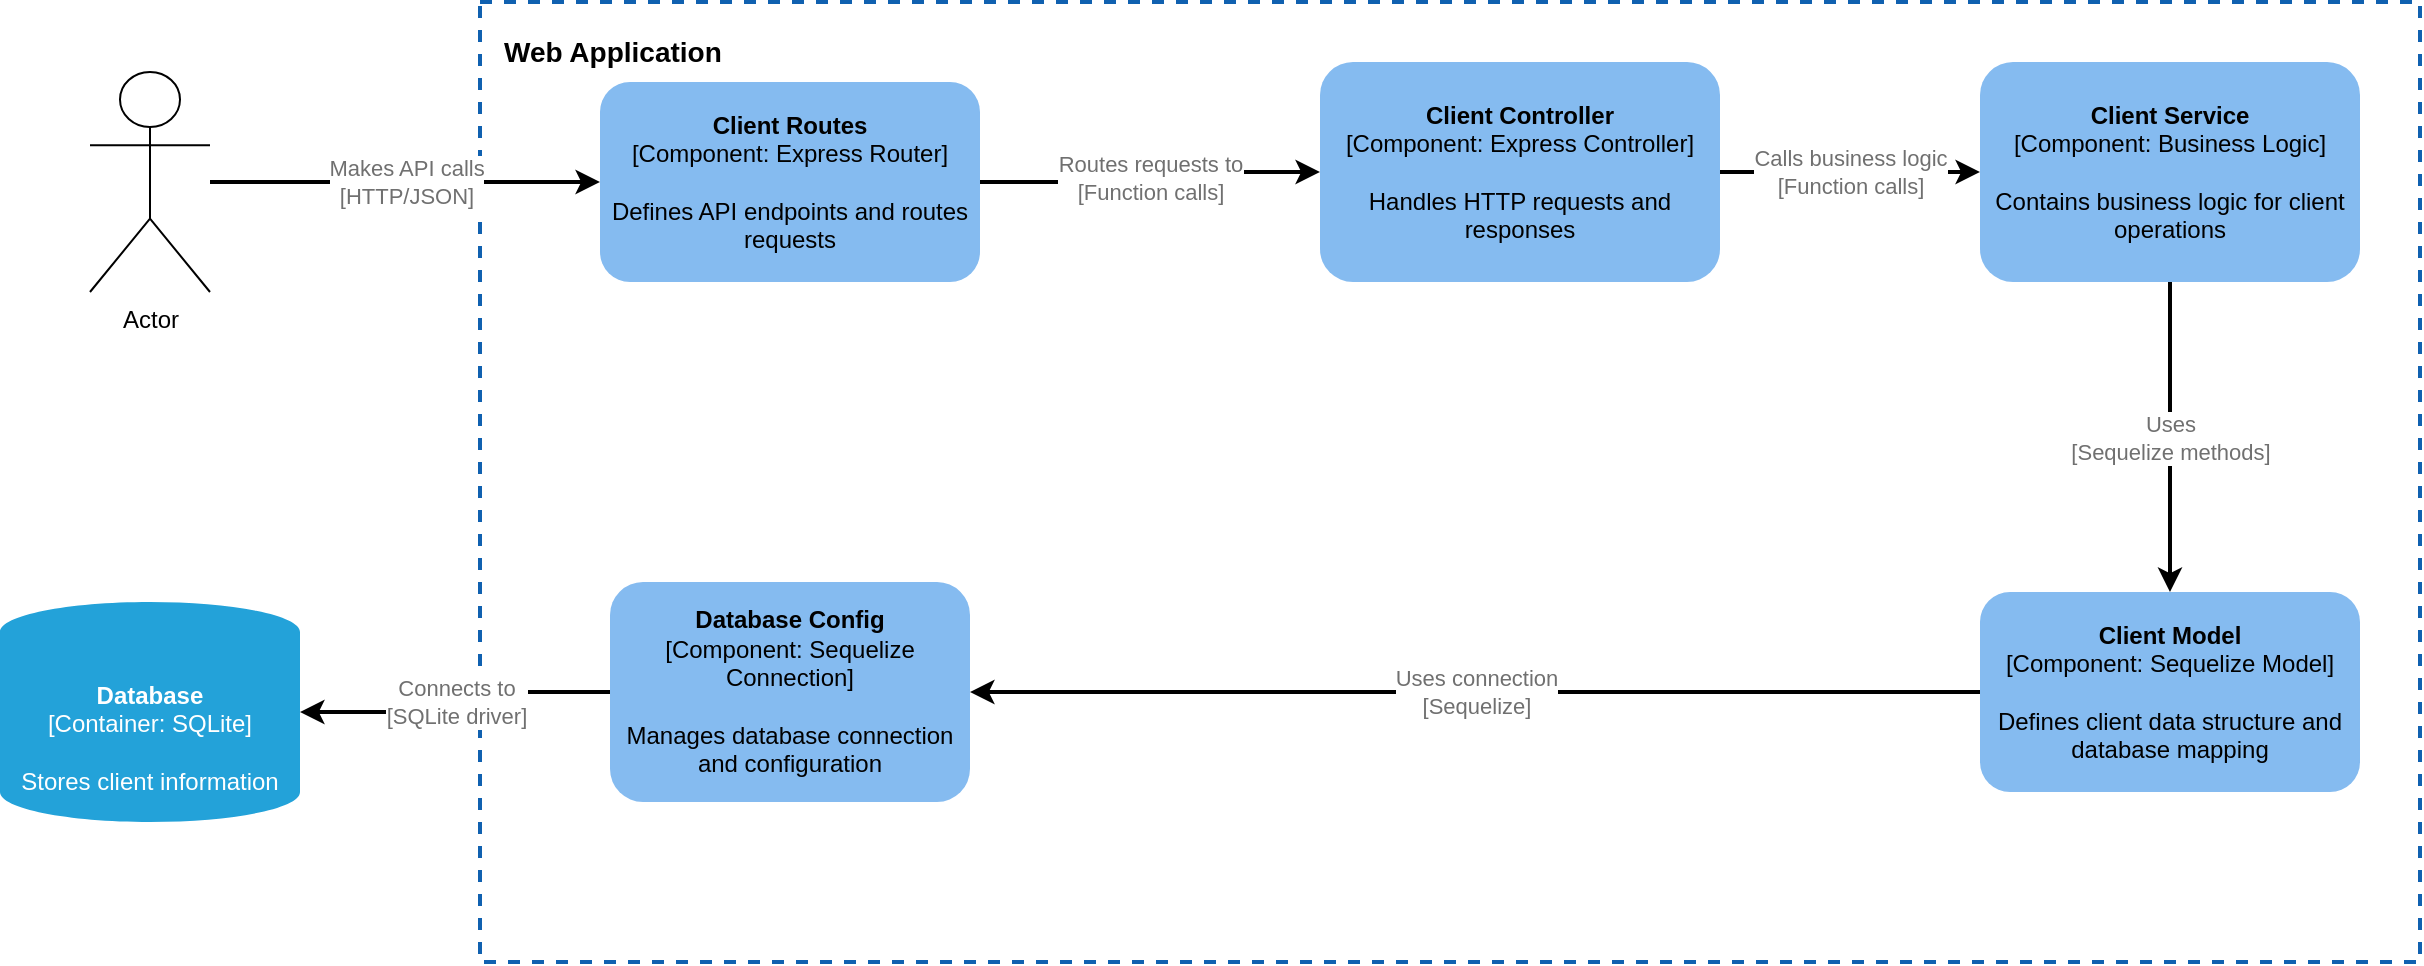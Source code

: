 <mxfile version="27.1.4">
  <diagram name="C4-Level3-Component" id="c4acf3e9-155e-7222-9cf6-157b1a14988f">
    <mxGraphModel dx="1809" dy="1110" grid="1" gridSize="10" guides="1" tooltips="1" connect="1" arrows="1" fold="1" page="1" pageScale="1" pageWidth="1169" pageHeight="827" math="0" shadow="0">
      <root>
        <mxCell id="0" />
        <mxCell id="1" parent="0" />
        <mxCell id="webAppBoundary" value="Web Application" style="fillColor=none;strokeColor=#1061B0;strokeWidth=2;dashed=1;align=left;verticalAlign=top;fontStyle=1;fontSize=14;spacingLeft=10;spacingTop=10;" parent="1" vertex="1">
          <mxGeometry x="280" y="80" width="970" height="480" as="geometry" />
        </mxCell>
        <mxCell id="router" value="&lt;b&gt;Client Routes&lt;/b&gt;&lt;br&gt;[Component: Express Router]&lt;br&gt;&lt;br&gt;Defines API endpoints and routes requests" style="rounded=1;whiteSpace=wrap;html=1;fillColor=#85BBF0;strokeColor=none;fontColor=#000000;align=center;verticalAlign=middle;" parent="1" vertex="1">
          <mxGeometry x="340" y="120" width="190" height="100" as="geometry" />
        </mxCell>
        <mxCell id="controller" value="&lt;b&gt;Client Controller&lt;/b&gt;&lt;br&gt;[Component: Express Controller]&lt;br&gt;&lt;br&gt;Handles HTTP requests and responses" style="rounded=1;whiteSpace=wrap;html=1;fillColor=#85BBF0;strokeColor=none;fontColor=#000000;align=center;verticalAlign=middle;" parent="1" vertex="1">
          <mxGeometry x="700" y="110" width="200" height="110" as="geometry" />
        </mxCell>
        <mxCell id="service" value="&lt;b&gt;Client Service&lt;/b&gt;&lt;br&gt;[Component: Business Logic]&lt;br&gt;&lt;br&gt;Contains business logic for client operations" style="rounded=1;whiteSpace=wrap;html=1;fillColor=#85BBF0;strokeColor=none;fontColor=#000000;align=center;verticalAlign=middle;" parent="1" vertex="1">
          <mxGeometry x="1030" y="110" width="190" height="110" as="geometry" />
        </mxCell>
        <mxCell id="model" value="&lt;b&gt;Client Model&lt;/b&gt;&lt;br&gt;[Component: Sequelize Model]&lt;br&gt;&lt;br&gt;Defines client data structure and database mapping" style="rounded=1;whiteSpace=wrap;html=1;fillColor=#85BBF0;strokeColor=none;fontColor=#000000;align=center;verticalAlign=middle;" parent="1" vertex="1">
          <mxGeometry x="1030" y="375" width="190" height="100" as="geometry" />
        </mxCell>
        <mxCell id="dbConfig" value="&lt;b&gt;Database Config&lt;/b&gt;&lt;br&gt;[Component: Sequelize Connection]&lt;br&gt;&lt;br&gt;Manages database connection and configuration" style="rounded=1;whiteSpace=wrap;html=1;fillColor=#85BBF0;strokeColor=none;fontColor=#000000;align=center;verticalAlign=middle;" parent="1" vertex="1">
          <mxGeometry x="345" y="370" width="180" height="110" as="geometry" />
        </mxCell>
        <mxCell id="database" value="&lt;b&gt;Database&lt;/b&gt;&lt;br&gt;[Container: SQLite]&lt;br&gt;&lt;br&gt;Stores client information" style="shape=cylinder3;whiteSpace=wrap;html=1;boundedLbl=1;backgroundOutline=1;size=15;fillColor=#23A2D9;strokeColor=none;fontColor=#ffffff;align=center;verticalAlign=middle;" parent="1" vertex="1">
          <mxGeometry x="40" y="380" width="150" height="110" as="geometry" />
        </mxCell>
        <mxCell id="rel1" value="Makes API calls&lt;br&gt;[HTTP/JSON]" style="edgeStyle=orthogonalEdgeStyle;rounded=0;orthogonalLoop=1;jettySize=auto;html=1;strokeWidth=2;fontColor=#707070;" parent="1" source="nP6o8Ou8nYHjVtSLfCry-1" target="router" edge="1">
          <mxGeometry relative="1" as="geometry">
            <mxPoint x="210" y="175" as="sourcePoint" />
          </mxGeometry>
        </mxCell>
        <mxCell id="rel2" value="Routes requests to&lt;br&gt;[Function calls]" style="edgeStyle=orthogonalEdgeStyle;rounded=0;orthogonalLoop=1;jettySize=auto;html=1;strokeWidth=2;fontColor=#707070;" parent="1" source="router" target="controller" edge="1">
          <mxGeometry relative="1" as="geometry" />
        </mxCell>
        <mxCell id="rel3" value="Calls business logic&lt;br&gt;[Function calls]" style="edgeStyle=orthogonalEdgeStyle;rounded=0;orthogonalLoop=1;jettySize=auto;html=1;strokeWidth=2;fontColor=#707070;" parent="1" source="controller" target="service" edge="1">
          <mxGeometry relative="1" as="geometry" />
        </mxCell>
        <mxCell id="rel4" value="Uses&lt;br&gt;[Sequelize methods]" style="edgeStyle=orthogonalEdgeStyle;rounded=0;orthogonalLoop=1;jettySize=auto;html=1;strokeWidth=2;fontColor=#707070;" parent="1" source="service" target="model" edge="1">
          <mxGeometry relative="1" as="geometry" />
        </mxCell>
        <mxCell id="rel5" value="Uses connection&lt;br&gt;[Sequelize]" style="edgeStyle=orthogonalEdgeStyle;rounded=0;orthogonalLoop=1;jettySize=auto;html=1;strokeWidth=2;fontColor=#707070;" parent="1" source="model" target="dbConfig" edge="1">
          <mxGeometry relative="1" as="geometry" />
        </mxCell>
        <mxCell id="rel6" value="Connects to&lt;br&gt;[SQLite driver]" style="edgeStyle=orthogonalEdgeStyle;rounded=0;orthogonalLoop=1;jettySize=auto;html=1;strokeWidth=2;fontColor=#707070;" parent="1" source="dbConfig" target="database" edge="1">
          <mxGeometry relative="1" as="geometry" />
        </mxCell>
        <mxCell id="nP6o8Ou8nYHjVtSLfCry-1" value="Actor" style="shape=umlActor;verticalLabelPosition=bottom;verticalAlign=top;html=1;outlineConnect=0;" vertex="1" parent="1">
          <mxGeometry x="85" y="115" width="60" height="110" as="geometry" />
        </mxCell>
      </root>
    </mxGraphModel>
  </diagram>
</mxfile>

